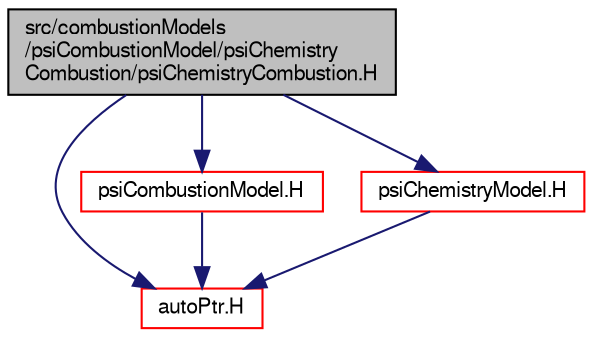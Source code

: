 digraph "src/combustionModels/psiCombustionModel/psiChemistryCombustion/psiChemistryCombustion.H"
{
  bgcolor="transparent";
  edge [fontname="FreeSans",fontsize="10",labelfontname="FreeSans",labelfontsize="10"];
  node [fontname="FreeSans",fontsize="10",shape=record];
  Node0 [label="src/combustionModels\l/psiCombustionModel/psiChemistry\lCombustion/psiChemistryCombustion.H",height=0.2,width=0.4,color="black", fillcolor="grey75", style="filled", fontcolor="black"];
  Node0 -> Node1 [color="midnightblue",fontsize="10",style="solid",fontname="FreeSans"];
  Node1 [label="autoPtr.H",height=0.2,width=0.4,color="red",URL="$a11078.html"];
  Node0 -> Node41 [color="midnightblue",fontsize="10",style="solid",fontname="FreeSans"];
  Node41 [label="psiCombustionModel.H",height=0.2,width=0.4,color="red",URL="$a00098.html"];
  Node41 -> Node1 [color="midnightblue",fontsize="10",style="solid",fontname="FreeSans"];
  Node0 -> Node314 [color="midnightblue",fontsize="10",style="solid",fontname="FreeSans"];
  Node314 [label="psiChemistryModel.H",height=0.2,width=0.4,color="red",URL="$a15509.html"];
  Node314 -> Node1 [color="midnightblue",fontsize="10",style="solid",fontname="FreeSans"];
}
